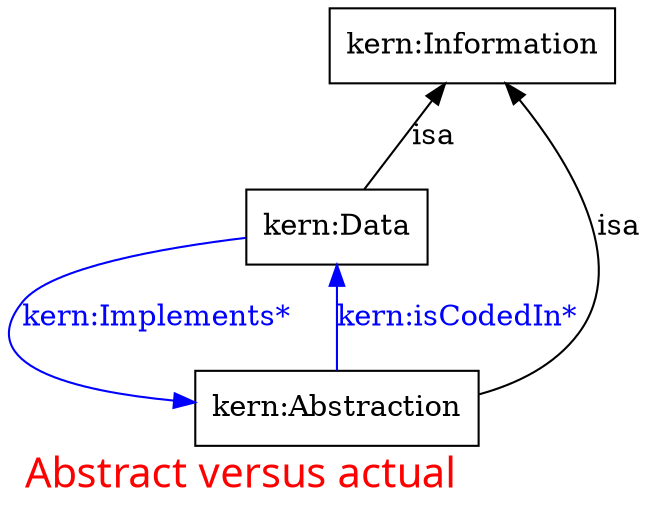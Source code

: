digraph Proteus {
	label="Abstract versus actual";
	labeljust=left;
	fontname="Arial-Bold";
	fontsize=20;
	fontcolor=red;
	"Information" [label="kern:Information", shape=box, color="0.0,0.0,0.0", fontcolor="0.0,0.0,0.0", width="1.5833", height="0.5"];
	"Data" [label="kern:Data", shape=box, color="0.0,0.0,0.0", fontcolor="0.0,0.0,0.0", width=1, height="0.5"];
	"Abstraction" [label="kern:Abstraction", shape=box, color="0.0,0.0,0.0", fontcolor="0.0,0.0,0.0", width="1.5556", height="0.5"];
	"Information" -> "Data" [dir=back, label=isa, color="0.0,0.0,0.0", fontcolor="0.0,0.0,0.0"];
	"Data" -> "Abstraction" [label="kern:Implements*", color="0.6666667,1.0,1.0", fontcolor="0.6666667,1.0,1.0", style=filled];
	"Information" -> "Abstraction" [dir=back, label=isa, color="0.0,0.0,0.0", fontcolor="0.0,0.0,0.0"];
	"Abstraction" -> "Data" [label="kern:isCodedIn*", color="0.6666667,1.0,1.0", fontcolor="0.6666667,1.0,1.0", style=filled];
}
